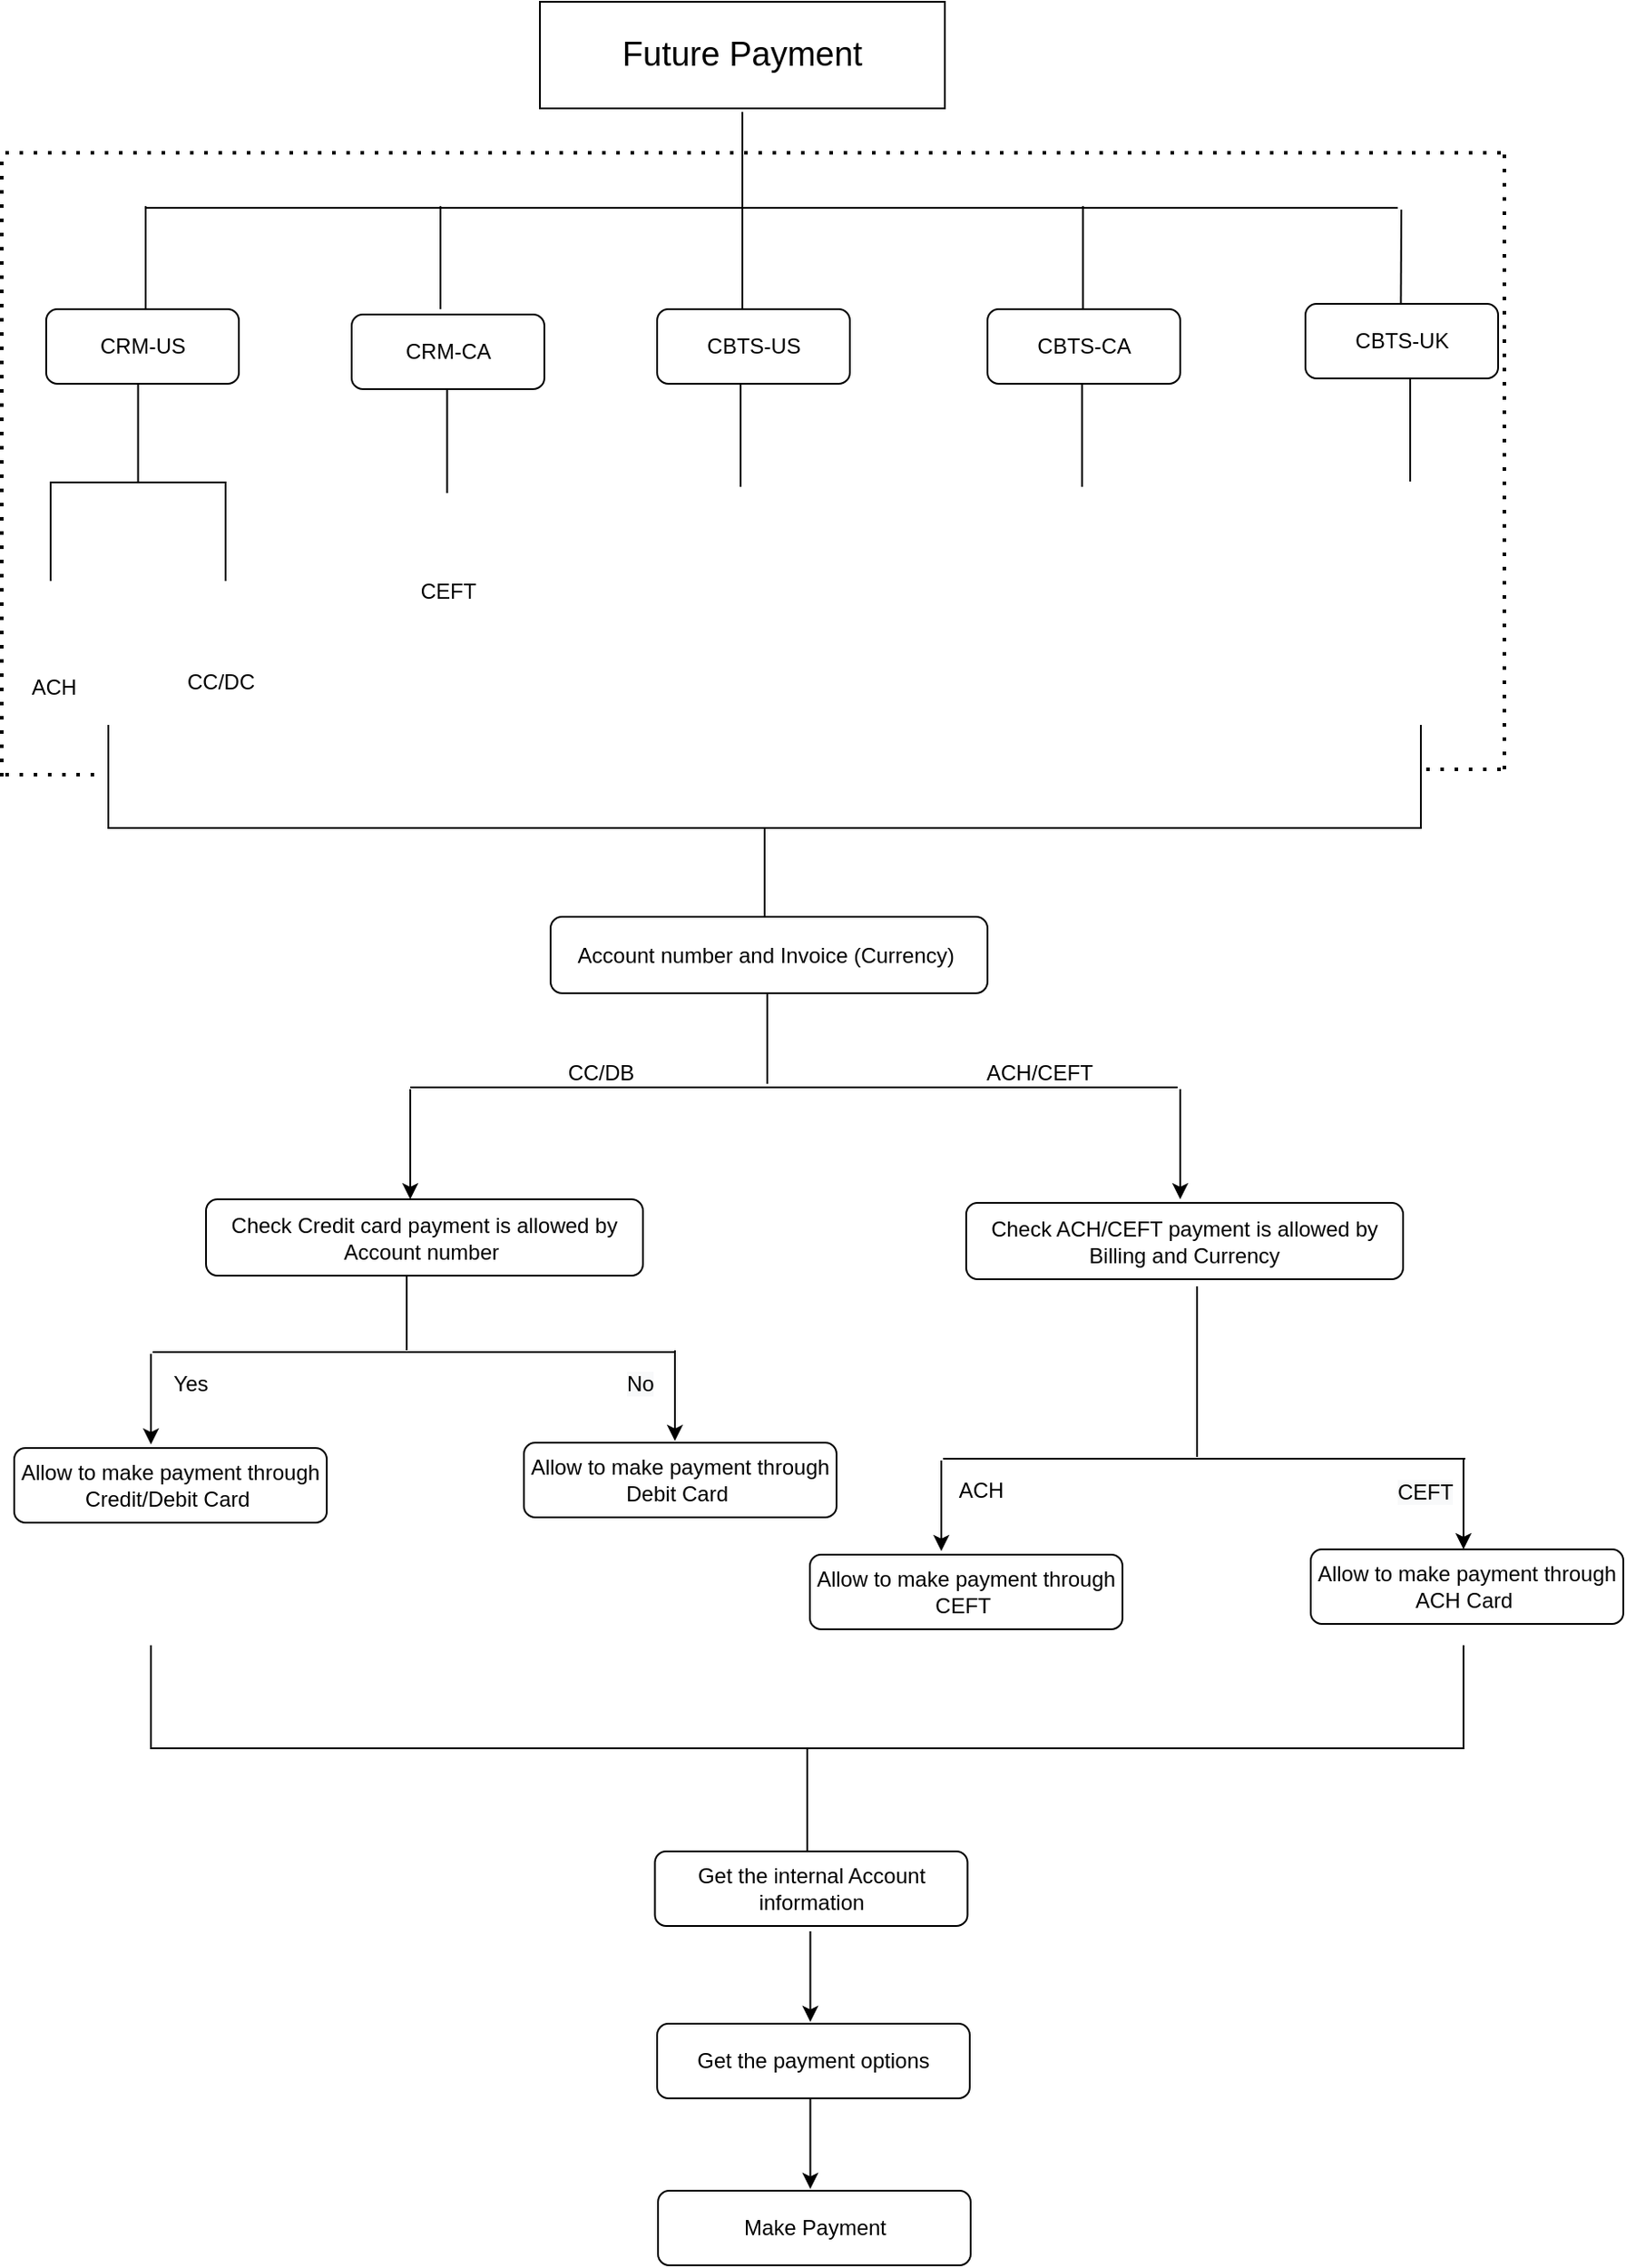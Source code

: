 <mxfile version="13.6.10" type="github">
  <diagram id="J9oQ7YEbLdYVICq-9z-E" name="Page-1">
    <mxGraphModel dx="1888" dy="580" grid="0" gridSize="10" guides="1" tooltips="1" connect="1" arrows="1" fold="1" page="1" pageScale="1" pageWidth="850" pageHeight="1100" math="0" shadow="0">
      <root>
        <mxCell id="0" />
        <mxCell id="1" parent="0" />
        <mxCell id="SAiguCN7g2tJS7Ev6xJh-11" value="" style="shape=image;html=1;verticalAlign=top;verticalLabelPosition=bottom;labelBackgroundColor=#ffffff;imageAspect=0;aspect=fixed;image=https://cdn0.iconfinder.com/data/icons/elasto-online-store/26/00-ELASTOFONT-STORE-READY_bank-128.png" parent="1" vertex="1">
          <mxGeometry x="11" y="364.25" width="41" height="41" as="geometry" />
        </mxCell>
        <mxCell id="SAiguCN7g2tJS7Ev6xJh-13" value="" style="shape=image;html=1;verticalAlign=top;verticalLabelPosition=bottom;labelBackgroundColor=#ffffff;imageAspect=0;aspect=fixed;image=https://cdn3.iconfinder.com/data/icons/google-material-design-icons/48/ic_payment_48px-128.png" parent="1" vertex="1">
          <mxGeometry x="99" y="358" width="50.5" height="50.5" as="geometry" />
        </mxCell>
        <mxCell id="SAiguCN7g2tJS7Ev6xJh-14" value="ACH" style="text;html=1;align=center;verticalAlign=middle;resizable=0;points=[];autosize=1;" parent="1" vertex="1">
          <mxGeometry x="11" y="409" width="36" height="18" as="geometry" />
        </mxCell>
        <mxCell id="SAiguCN7g2tJS7Ev6xJh-16" value="CC/DC" style="text;html=1;align=center;verticalAlign=middle;resizable=0;points=[];autosize=1;" parent="1" vertex="1">
          <mxGeometry x="98.5" y="406.25" width="48" height="18" as="geometry" />
        </mxCell>
        <mxCell id="SAiguCN7g2tJS7Ev6xJh-20" value="CRM-US" style="rounded=1;whiteSpace=wrap;html=1;" parent="1" vertex="1">
          <mxGeometry x="25" y="205" width="108.5" height="42" as="geometry" />
        </mxCell>
        <mxCell id="SAiguCN7g2tJS7Ev6xJh-21" value="CRM-CA" style="rounded=1;whiteSpace=wrap;html=1;" parent="1" vertex="1">
          <mxGeometry x="197" y="208" width="108.5" height="42" as="geometry" />
        </mxCell>
        <mxCell id="SAiguCN7g2tJS7Ev6xJh-22" value="CBTS-US" style="rounded=1;whiteSpace=wrap;html=1;" parent="1" vertex="1">
          <mxGeometry x="369" y="205" width="108.5" height="42" as="geometry" />
        </mxCell>
        <mxCell id="SAiguCN7g2tJS7Ev6xJh-23" value="CBTS-CA" style="rounded=1;whiteSpace=wrap;html=1;" parent="1" vertex="1">
          <mxGeometry x="555" y="205" width="108.5" height="42" as="geometry" />
        </mxCell>
        <mxCell id="SAiguCN7g2tJS7Ev6xJh-24" value="CBTS-UK" style="rounded=1;whiteSpace=wrap;html=1;" parent="1" vertex="1">
          <mxGeometry x="734" y="202" width="108.5" height="42" as="geometry" />
        </mxCell>
        <mxCell id="SAiguCN7g2tJS7Ev6xJh-26" value="&lt;font style=&quot;font-size: 19px&quot;&gt;Future Payment&lt;/font&gt;" style="rounded=0;whiteSpace=wrap;html=1;" parent="1" vertex="1">
          <mxGeometry x="303" y="32" width="228" height="60" as="geometry" />
        </mxCell>
        <mxCell id="SAiguCN7g2tJS7Ev6xJh-30" value="" style="endArrow=none;html=1;" parent="1" edge="1">
          <mxGeometry width="50" height="50" relative="1" as="geometry">
            <mxPoint x="81" y="148" as="sourcePoint" />
            <mxPoint x="786" y="148" as="targetPoint" />
          </mxGeometry>
        </mxCell>
        <mxCell id="SAiguCN7g2tJS7Ev6xJh-31" value="" style="endArrow=none;html=1;" parent="1" edge="1">
          <mxGeometry width="50" height="50" relative="1" as="geometry">
            <mxPoint x="417" y="205" as="sourcePoint" />
            <mxPoint x="417" y="147" as="targetPoint" />
          </mxGeometry>
        </mxCell>
        <mxCell id="SAiguCN7g2tJS7Ev6xJh-32" value="" style="endArrow=none;html=1;" parent="1" edge="1">
          <mxGeometry width="50" height="50" relative="1" as="geometry">
            <mxPoint x="81" y="205" as="sourcePoint" />
            <mxPoint x="81" y="147" as="targetPoint" />
          </mxGeometry>
        </mxCell>
        <mxCell id="SAiguCN7g2tJS7Ev6xJh-33" value="" style="endArrow=none;html=1;" parent="1" edge="1">
          <mxGeometry width="50" height="50" relative="1" as="geometry">
            <mxPoint x="247" y="205" as="sourcePoint" />
            <mxPoint x="247" y="147" as="targetPoint" />
          </mxGeometry>
        </mxCell>
        <mxCell id="SAiguCN7g2tJS7Ev6xJh-34" value="" style="endArrow=none;html=1;" parent="1" edge="1">
          <mxGeometry width="50" height="50" relative="1" as="geometry">
            <mxPoint x="787.75" y="202" as="sourcePoint" />
            <mxPoint x="788" y="149" as="targetPoint" />
          </mxGeometry>
        </mxCell>
        <mxCell id="SAiguCN7g2tJS7Ev6xJh-35" value="" style="endArrow=none;html=1;" parent="1" edge="1">
          <mxGeometry width="50" height="50" relative="1" as="geometry">
            <mxPoint x="608.75" y="205" as="sourcePoint" />
            <mxPoint x="608.75" y="147" as="targetPoint" />
          </mxGeometry>
        </mxCell>
        <mxCell id="SAiguCN7g2tJS7Ev6xJh-36" value="" style="endArrow=none;html=1;" parent="1" edge="1">
          <mxGeometry width="50" height="50" relative="1" as="geometry">
            <mxPoint x="417" y="152" as="sourcePoint" />
            <mxPoint x="417" y="94" as="targetPoint" />
          </mxGeometry>
        </mxCell>
        <mxCell id="SAiguCN7g2tJS7Ev6xJh-45" value="" style="strokeWidth=1;html=1;shape=mxgraph.flowchart.annotation_2;align=left;labelPosition=right;pointerEvents=1;direction=south;" parent="1" vertex="1">
          <mxGeometry x="27.5" y="247" width="98.5" height="111" as="geometry" />
        </mxCell>
        <mxCell id="SAiguCN7g2tJS7Ev6xJh-59" value="" style="shape=image;html=1;verticalAlign=top;verticalLabelPosition=bottom;labelBackgroundColor=#ffffff;imageAspect=0;aspect=fixed;image=https://cdn3.iconfinder.com/data/icons/tango-icon-library/48/process-stop-128.png;strokeColor=#000000;strokeWidth=1;" parent="1" vertex="1">
          <mxGeometry x="769" y="305" width="50" height="50" as="geometry" />
        </mxCell>
        <mxCell id="SAiguCN7g2tJS7Ev6xJh-60" value="" style="endArrow=none;html=1;" parent="1" edge="1">
          <mxGeometry width="50" height="50" relative="1" as="geometry">
            <mxPoint x="793" y="302" as="sourcePoint" />
            <mxPoint x="793" y="244" as="targetPoint" />
          </mxGeometry>
        </mxCell>
        <mxCell id="3agMhINum5lRsY7JjDlr-2" value="" style="shape=image;html=1;verticalAlign=top;verticalLabelPosition=bottom;labelBackgroundColor=#ffffff;imageAspect=0;aspect=fixed;image=https://cdn0.iconfinder.com/data/icons/elasto-online-store/26/00-ELASTOFONT-STORE-READY_bank-128.png" parent="1" vertex="1">
          <mxGeometry x="230.75" y="312" width="41" height="41" as="geometry" />
        </mxCell>
        <mxCell id="3agMhINum5lRsY7JjDlr-3" value="CEFT" style="text;html=1;align=center;verticalAlign=middle;resizable=0;points=[];autosize=1;" parent="1" vertex="1">
          <mxGeometry x="230.75" y="355" width="41" height="18" as="geometry" />
        </mxCell>
        <mxCell id="DEjnjeISw7vLiM5D_dcb-1" value="" style="endArrow=none;html=1;" parent="1" edge="1">
          <mxGeometry width="50" height="50" relative="1" as="geometry">
            <mxPoint x="250.75" y="308.5" as="sourcePoint" />
            <mxPoint x="250.75" y="250.5" as="targetPoint" />
          </mxGeometry>
        </mxCell>
        <mxCell id="DEjnjeISw7vLiM5D_dcb-2" value="" style="shape=image;html=1;verticalAlign=top;verticalLabelPosition=bottom;labelBackgroundColor=#ffffff;imageAspect=0;aspect=fixed;image=https://cdn3.iconfinder.com/data/icons/tango-icon-library/48/process-stop-128.png;strokeColor=#000000;strokeWidth=1;" parent="1" vertex="1">
          <mxGeometry x="584.25" y="308" width="50" height="50" as="geometry" />
        </mxCell>
        <mxCell id="DEjnjeISw7vLiM5D_dcb-3" value="" style="endArrow=none;html=1;" parent="1" edge="1">
          <mxGeometry width="50" height="50" relative="1" as="geometry">
            <mxPoint x="608.25" y="305" as="sourcePoint" />
            <mxPoint x="608.25" y="247" as="targetPoint" />
          </mxGeometry>
        </mxCell>
        <mxCell id="DEjnjeISw7vLiM5D_dcb-4" value="" style="shape=image;html=1;verticalAlign=top;verticalLabelPosition=bottom;labelBackgroundColor=#ffffff;imageAspect=0;aspect=fixed;image=https://cdn3.iconfinder.com/data/icons/tango-icon-library/48/process-stop-128.png;strokeColor=#000000;strokeWidth=1;" parent="1" vertex="1">
          <mxGeometry x="392" y="308" width="50" height="50" as="geometry" />
        </mxCell>
        <mxCell id="DEjnjeISw7vLiM5D_dcb-5" value="" style="endArrow=none;html=1;" parent="1" edge="1">
          <mxGeometry width="50" height="50" relative="1" as="geometry">
            <mxPoint x="416" y="305" as="sourcePoint" />
            <mxPoint x="416" y="247" as="targetPoint" />
          </mxGeometry>
        </mxCell>
        <mxCell id="GR9ysfcV0z_EnGPLHTL4-1" value="" style="endArrow=none;dashed=1;html=1;dashPattern=1 3;strokeWidth=2;" edge="1" parent="1">
          <mxGeometry width="50" height="50" relative="1" as="geometry">
            <mxPoint x="2" y="117" as="sourcePoint" />
            <mxPoint x="848" y="117" as="targetPoint" />
          </mxGeometry>
        </mxCell>
        <mxCell id="GR9ysfcV0z_EnGPLHTL4-2" value="" style="endArrow=none;dashed=1;html=1;dashPattern=1 3;strokeWidth=2;" edge="1" parent="1">
          <mxGeometry width="50" height="50" relative="1" as="geometry">
            <mxPoint x="2" y="467" as="sourcePoint" />
            <mxPoint x="58" y="467" as="targetPoint" />
          </mxGeometry>
        </mxCell>
        <mxCell id="GR9ysfcV0z_EnGPLHTL4-3" value="" style="endArrow=none;dashed=1;html=1;dashPattern=1 3;strokeWidth=2;" edge="1" parent="1">
          <mxGeometry width="50" height="50" relative="1" as="geometry">
            <mxPoint y="468" as="sourcePoint" />
            <mxPoint y="116" as="targetPoint" />
          </mxGeometry>
        </mxCell>
        <mxCell id="GR9ysfcV0z_EnGPLHTL4-4" value="" style="endArrow=none;dashed=1;html=1;dashPattern=1 3;strokeWidth=2;" edge="1" parent="1">
          <mxGeometry width="50" height="50" relative="1" as="geometry">
            <mxPoint x="846" y="464" as="sourcePoint" />
            <mxPoint x="846" y="112" as="targetPoint" />
          </mxGeometry>
        </mxCell>
        <mxCell id="GR9ysfcV0z_EnGPLHTL4-5" value="" style="strokeWidth=1;html=1;shape=mxgraph.flowchart.annotation_2;align=left;labelPosition=right;pointerEvents=1;direction=north;" vertex="1" parent="1">
          <mxGeometry x="60" y="439" width="739" height="116" as="geometry" />
        </mxCell>
        <mxCell id="GR9ysfcV0z_EnGPLHTL4-6" value="" style="endArrow=none;dashed=1;html=1;dashPattern=1 3;strokeWidth=2;" edge="1" parent="1">
          <mxGeometry width="50" height="50" relative="1" as="geometry">
            <mxPoint x="802" y="464" as="sourcePoint" />
            <mxPoint x="850" y="464" as="targetPoint" />
          </mxGeometry>
        </mxCell>
        <mxCell id="GR9ysfcV0z_EnGPLHTL4-7" value="Account number and Invoice (Currency)&amp;nbsp;" style="rounded=1;whiteSpace=wrap;html=1;" vertex="1" parent="1">
          <mxGeometry x="309" y="547" width="246" height="43" as="geometry" />
        </mxCell>
        <mxCell id="GR9ysfcV0z_EnGPLHTL4-8" value="" style="endArrow=none;html=1;" edge="1" parent="1">
          <mxGeometry width="50" height="50" relative="1" as="geometry">
            <mxPoint x="431" y="641" as="sourcePoint" />
            <mxPoint x="431" y="590" as="targetPoint" />
          </mxGeometry>
        </mxCell>
        <mxCell id="GR9ysfcV0z_EnGPLHTL4-9" value="" style="endArrow=none;html=1;" edge="1" parent="1">
          <mxGeometry width="50" height="50" relative="1" as="geometry">
            <mxPoint x="230" y="643" as="sourcePoint" />
            <mxPoint x="662" y="643" as="targetPoint" />
          </mxGeometry>
        </mxCell>
        <mxCell id="GR9ysfcV0z_EnGPLHTL4-10" value="CC/DB" style="text;html=1;align=center;verticalAlign=middle;resizable=0;points=[];autosize=1;" vertex="1" parent="1">
          <mxGeometry x="313" y="626" width="48" height="18" as="geometry" />
        </mxCell>
        <mxCell id="GR9ysfcV0z_EnGPLHTL4-11" value="ACH/CEFT" style="text;html=1;align=center;verticalAlign=middle;resizable=0;points=[];autosize=1;" vertex="1" parent="1">
          <mxGeometry x="549" y="626" width="70" height="18" as="geometry" />
        </mxCell>
        <mxCell id="GR9ysfcV0z_EnGPLHTL4-12" value="" style="endArrow=classic;html=1;" edge="1" parent="1">
          <mxGeometry width="50" height="50" relative="1" as="geometry">
            <mxPoint x="230" y="644" as="sourcePoint" />
            <mxPoint x="230" y="706" as="targetPoint" />
          </mxGeometry>
        </mxCell>
        <mxCell id="GR9ysfcV0z_EnGPLHTL4-13" value="" style="endArrow=classic;html=1;" edge="1" parent="1">
          <mxGeometry width="50" height="50" relative="1" as="geometry">
            <mxPoint x="663.5" y="644" as="sourcePoint" />
            <mxPoint x="663.5" y="706" as="targetPoint" />
          </mxGeometry>
        </mxCell>
        <mxCell id="GR9ysfcV0z_EnGPLHTL4-14" value="Check Credit card payment is allowed by Account number&amp;nbsp;" style="rounded=1;whiteSpace=wrap;html=1;" vertex="1" parent="1">
          <mxGeometry x="115" y="706" width="246" height="43" as="geometry" />
        </mxCell>
        <mxCell id="GR9ysfcV0z_EnGPLHTL4-15" value="" style="endArrow=classic;html=1;" edge="1" parent="1">
          <mxGeometry width="50" height="50" relative="1" as="geometry">
            <mxPoint x="84" y="793" as="sourcePoint" />
            <mxPoint x="84" y="844" as="targetPoint" />
          </mxGeometry>
        </mxCell>
        <mxCell id="GR9ysfcV0z_EnGPLHTL4-16" value="" style="endArrow=none;html=1;" edge="1" parent="1">
          <mxGeometry width="50" height="50" relative="1" as="geometry">
            <mxPoint x="228" y="791" as="sourcePoint" />
            <mxPoint x="228" y="749" as="targetPoint" />
          </mxGeometry>
        </mxCell>
        <mxCell id="GR9ysfcV0z_EnGPLHTL4-17" value="" style="endArrow=none;html=1;" edge="1" parent="1">
          <mxGeometry width="50" height="50" relative="1" as="geometry">
            <mxPoint x="85" y="792" as="sourcePoint" />
            <mxPoint x="379" y="792" as="targetPoint" />
          </mxGeometry>
        </mxCell>
        <mxCell id="GR9ysfcV0z_EnGPLHTL4-18" value="" style="endArrow=classic;html=1;" edge="1" parent="1">
          <mxGeometry width="50" height="50" relative="1" as="geometry">
            <mxPoint x="379" y="791" as="sourcePoint" />
            <mxPoint x="379" y="842" as="targetPoint" />
          </mxGeometry>
        </mxCell>
        <mxCell id="GR9ysfcV0z_EnGPLHTL4-19" value="Yes" style="text;html=1;align=center;verticalAlign=middle;resizable=0;points=[];autosize=1;" vertex="1" parent="1">
          <mxGeometry x="91" y="801" width="29" height="18" as="geometry" />
        </mxCell>
        <mxCell id="GR9ysfcV0z_EnGPLHTL4-20" value="&lt;span style=&quot;color: rgb(0 , 0 , 0) ; font-family: &amp;#34;helvetica&amp;#34; ; font-size: 12px ; font-style: normal ; font-weight: 400 ; letter-spacing: normal ; text-align: center ; text-indent: 0px ; text-transform: none ; word-spacing: 0px ; background-color: rgb(248 , 249 , 250) ; display: inline ; float: none&quot;&gt;No&lt;/span&gt;" style="text;whiteSpace=wrap;html=1;" vertex="1" parent="1">
          <mxGeometry x="350.0" y="796" width="39" height="28" as="geometry" />
        </mxCell>
        <mxCell id="GR9ysfcV0z_EnGPLHTL4-21" value="&lt;p class=&quot;MsoNormal&quot;&gt;Allow to make payment through&lt;br&gt;Debit Card&amp;nbsp;&lt;/p&gt;" style="rounded=1;whiteSpace=wrap;html=1;" vertex="1" parent="1">
          <mxGeometry x="294" y="843" width="176" height="42" as="geometry" />
        </mxCell>
        <mxCell id="GR9ysfcV0z_EnGPLHTL4-22" value="Check ACH/CEFT payment is allowed by Billing and Currency" style="rounded=1;whiteSpace=wrap;html=1;" vertex="1" parent="1">
          <mxGeometry x="543" y="708" width="246" height="43" as="geometry" />
        </mxCell>
        <mxCell id="GR9ysfcV0z_EnGPLHTL4-23" value="" style="endArrow=classic;html=1;" edge="1" parent="1">
          <mxGeometry width="50" height="50" relative="1" as="geometry">
            <mxPoint x="529" y="853" as="sourcePoint" />
            <mxPoint x="529" y="904" as="targetPoint" />
          </mxGeometry>
        </mxCell>
        <mxCell id="GR9ysfcV0z_EnGPLHTL4-24" value="" style="endArrow=none;html=1;" edge="1" parent="1">
          <mxGeometry width="50" height="50" relative="1" as="geometry">
            <mxPoint x="673" y="851" as="sourcePoint" />
            <mxPoint x="673" y="755" as="targetPoint" />
          </mxGeometry>
        </mxCell>
        <mxCell id="GR9ysfcV0z_EnGPLHTL4-25" value="" style="endArrow=none;html=1;" edge="1" parent="1">
          <mxGeometry width="50" height="50" relative="1" as="geometry">
            <mxPoint x="530" y="852" as="sourcePoint" />
            <mxPoint x="824" y="852" as="targetPoint" />
          </mxGeometry>
        </mxCell>
        <mxCell id="GR9ysfcV0z_EnGPLHTL4-26" value="ACH" style="text;html=1;align=center;verticalAlign=middle;resizable=0;points=[];autosize=1;" vertex="1" parent="1">
          <mxGeometry x="533" y="861" width="36" height="18" as="geometry" />
        </mxCell>
        <mxCell id="GR9ysfcV0z_EnGPLHTL4-27" value="&lt;span style=&quot;color: rgb(0 , 0 , 0) ; font-family: &amp;#34;helvetica&amp;#34; ; font-size: 12px ; font-style: normal ; font-weight: 400 ; letter-spacing: normal ; text-align: center ; text-indent: 0px ; text-transform: none ; word-spacing: 0px ; background-color: rgb(248 , 249 , 250) ; display: inline ; float: none&quot;&gt;CEFT&lt;/span&gt;" style="text;whiteSpace=wrap;html=1;" vertex="1" parent="1">
          <mxGeometry x="784" y="857" width="39" height="26" as="geometry" />
        </mxCell>
        <mxCell id="GR9ysfcV0z_EnGPLHTL4-28" value="&lt;p class=&quot;MsoNormal&quot;&gt;Allow to make payment through&lt;br&gt;CEFT&amp;nbsp;&lt;/p&gt;" style="rounded=1;whiteSpace=wrap;html=1;" vertex="1" parent="1">
          <mxGeometry x="455" y="906" width="176" height="42" as="geometry" />
        </mxCell>
        <mxCell id="GR9ysfcV0z_EnGPLHTL4-29" value="" style="endArrow=classic;html=1;" edge="1" parent="1">
          <mxGeometry width="50" height="50" relative="1" as="geometry">
            <mxPoint x="823" y="852" as="sourcePoint" />
            <mxPoint x="823" y="903" as="targetPoint" />
          </mxGeometry>
        </mxCell>
        <mxCell id="GR9ysfcV0z_EnGPLHTL4-30" value="" style="strokeWidth=1;html=1;shape=mxgraph.flowchart.annotation_2;align=left;labelPosition=right;pointerEvents=1;direction=north;" vertex="1" parent="1">
          <mxGeometry x="84" y="957" width="739" height="116" as="geometry" />
        </mxCell>
        <mxCell id="GR9ysfcV0z_EnGPLHTL4-31" value="&lt;p class=&quot;MsoNormal&quot;&gt;Get the internal Account information&lt;/p&gt;" style="rounded=1;whiteSpace=wrap;html=1;" vertex="1" parent="1">
          <mxGeometry x="367.75" y="1073" width="176" height="42" as="geometry" />
        </mxCell>
        <mxCell id="GR9ysfcV0z_EnGPLHTL4-32" value="" style="endArrow=classic;html=1;" edge="1" parent="1">
          <mxGeometry width="50" height="50" relative="1" as="geometry">
            <mxPoint x="455.25" y="1118" as="sourcePoint" />
            <mxPoint x="455.25" y="1169" as="targetPoint" />
          </mxGeometry>
        </mxCell>
        <mxCell id="GR9ysfcV0z_EnGPLHTL4-33" value="&lt;p class=&quot;MsoNormal&quot;&gt;Get the payment options&lt;/p&gt;" style="rounded=1;whiteSpace=wrap;html=1;" vertex="1" parent="1">
          <mxGeometry x="369" y="1170" width="176" height="42" as="geometry" />
        </mxCell>
        <mxCell id="GR9ysfcV0z_EnGPLHTL4-34" value="" style="endArrow=classic;html=1;" edge="1" parent="1">
          <mxGeometry width="50" height="50" relative="1" as="geometry">
            <mxPoint x="455.25" y="1212" as="sourcePoint" />
            <mxPoint x="455.25" y="1263" as="targetPoint" />
          </mxGeometry>
        </mxCell>
        <mxCell id="GR9ysfcV0z_EnGPLHTL4-35" value="&lt;p class=&quot;MsoNormal&quot;&gt;Make Payment&lt;/p&gt;" style="rounded=1;whiteSpace=wrap;html=1;" vertex="1" parent="1">
          <mxGeometry x="369.5" y="1264" width="176" height="42" as="geometry" />
        </mxCell>
        <mxCell id="GR9ysfcV0z_EnGPLHTL4-36" value="&lt;p class=&quot;MsoNormal&quot;&gt;Allow to make payment through&lt;br/&gt;Credit/Debit Card&amp;nbsp;&lt;/p&gt;" style="rounded=1;whiteSpace=wrap;html=1;" vertex="1" parent="1">
          <mxGeometry x="7" y="846" width="176" height="42" as="geometry" />
        </mxCell>
        <mxCell id="GR9ysfcV0z_EnGPLHTL4-37" value="&lt;p class=&quot;MsoNormal&quot;&gt;Allow to make payment through&lt;br&gt;ACH Card&amp;nbsp;&lt;/p&gt;" style="rounded=1;whiteSpace=wrap;html=1;" vertex="1" parent="1">
          <mxGeometry x="737" y="903" width="176" height="42" as="geometry" />
        </mxCell>
      </root>
    </mxGraphModel>
  </diagram>
</mxfile>
